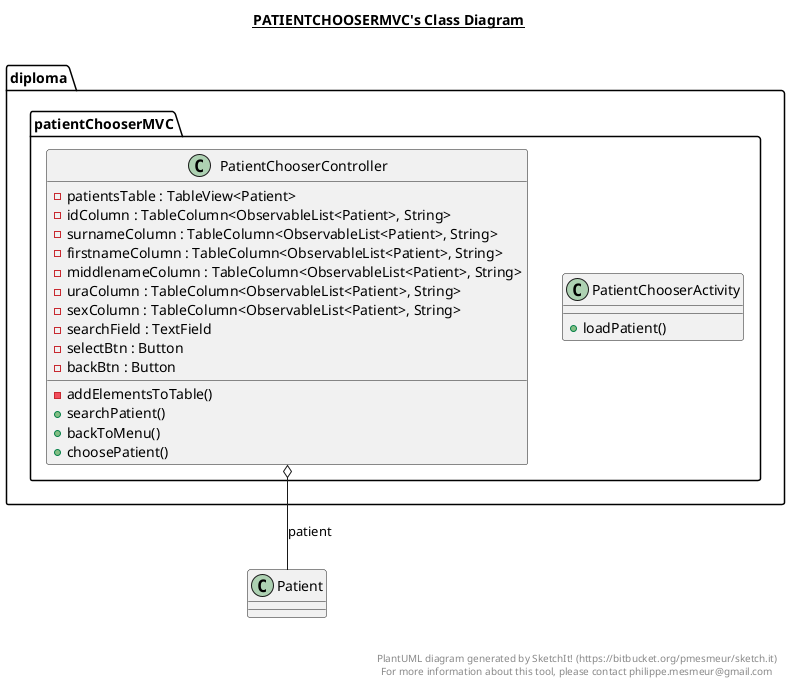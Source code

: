 @startuml

title __PATIENTCHOOSERMVC's Class Diagram__\n

  package diploma {
    package diploma.patientChooserMVC {
      class PatientChooserActivity {
          + loadPatient()
      }
    }
  }
  

  package diploma {
    package diploma.patientChooserMVC {
      class PatientChooserController {
          - patientsTable : TableView<Patient>
          - idColumn : TableColumn<ObservableList<Patient>, String>
          - surnameColumn : TableColumn<ObservableList<Patient>, String>
          - firstnameColumn : TableColumn<ObservableList<Patient>, String>
          - middlenameColumn : TableColumn<ObservableList<Patient>, String>
          - uraColumn : TableColumn<ObservableList<Patient>, String>
          - sexColumn : TableColumn<ObservableList<Patient>, String>
          - searchField : TextField
          - selectBtn : Button
          - backBtn : Button
          - addElementsToTable()
          + searchPatient()
          + backToMenu()
          + choosePatient()
      }
    }
  }
  

  PatientChooserController o-- Patient : patient


right footer


PlantUML diagram generated by SketchIt! (https://bitbucket.org/pmesmeur/sketch.it)
For more information about this tool, please contact philippe.mesmeur@gmail.com
endfooter

@enduml
